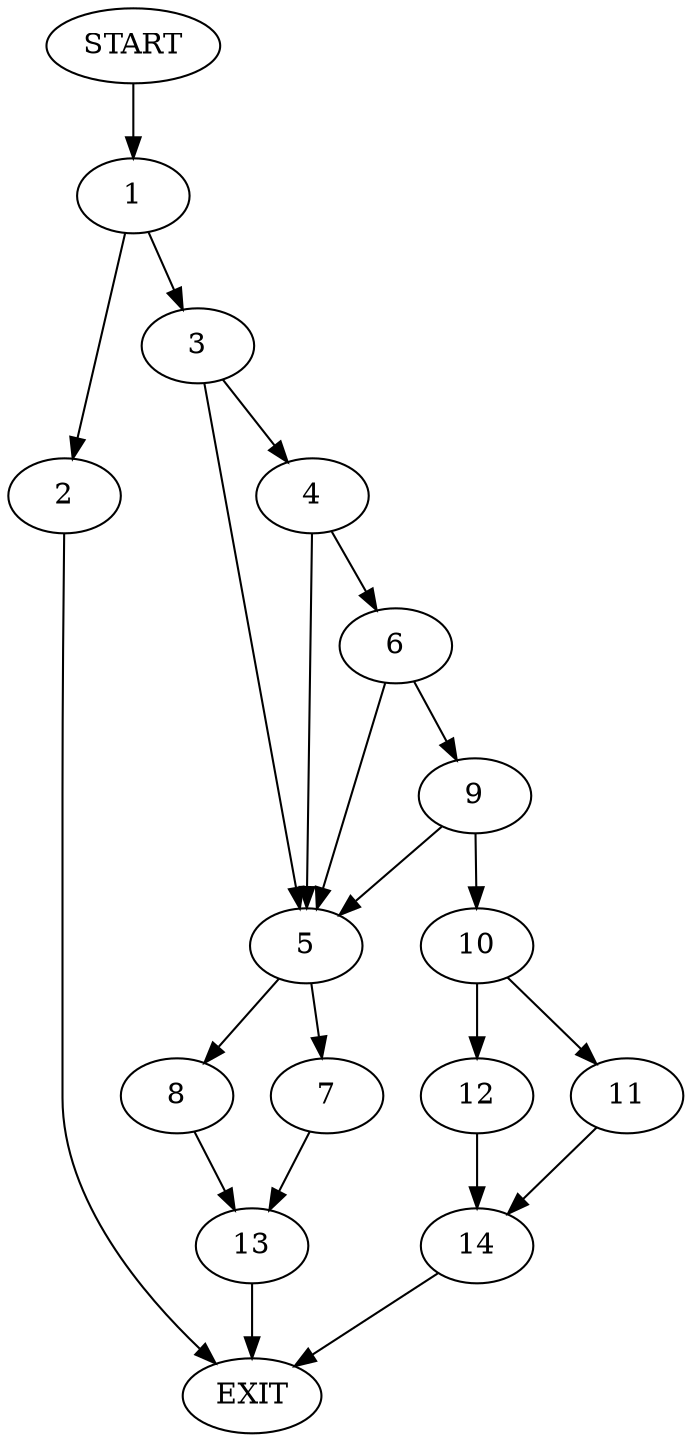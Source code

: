 digraph {
0 [label="START"]
15 [label="EXIT"]
0 -> 1
1 -> 2
1 -> 3
2 -> 15
3 -> 4
3 -> 5
4 -> 5
4 -> 6
5 -> 7
5 -> 8
6 -> 5
6 -> 9
9 -> 5
9 -> 10
10 -> 11
10 -> 12
8 -> 13
7 -> 13
13 -> 15
11 -> 14
12 -> 14
14 -> 15
}
